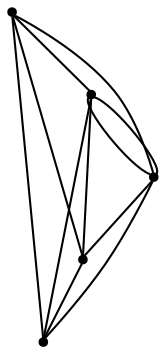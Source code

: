 graph {
  node [shape=point,comment="{\"directed\":false,\"doi\":\"10.1007/978-3-030-68766-3_21\",\"figure\":\"5 (3)\"}"]

  v0 [pos="1097.7498419319043,1066.763644473268"]
  v1 [pos="1020.6438619881983,1228.320757304951"]
  v2 [pos="994.9418368794207,846.4636036360771"]
  v3 [pos="833.3869408699256,846.4636036360771"]
  v4 [pos="789.3256995976183,1198.9455575284424"]

  v0 -- v3 [id="-1",pos="1097.7498419319043,1066.763644473268 1126.1502415456923,1066.7637080609063 1126.1502415456923,1066.7637080609063 1126.1502415456923,1066.7637080609063 1126.1502415456923,1037.392768656169 1126.1502415456923,1037.392768656169 1126.1502415456923,1037.392768656169 946.2382595846603,1037.392768656169 946.2382595846603,1037.392768656169 946.2382595846603,1037.392768656169 946.2382595846603,875.8398526086191 946.2382595846603,875.8398526086191 946.2382595846603,875.8398526086191 1027.0136091716238,875.8398526086191 1027.0136091716238,875.8398526086191 1027.0136091716238,875.8398526086191 1027.0136091716238,817.0853834467453 1027.0136091716238,817.0853834467453 1027.0136091716238,817.0853834467453 803.0404495267021,817.0853834467453 803.0404495267021,817.0853834467453 803.0404495267021,817.0853834467453 803.0404495267021,846.4646528321105 803.0404495267021,846.4646528321105 803.0404495267021,846.4646528321105 833.3869408699256,846.4636036360771 833.3869408699256,846.4636036360771 833.3869408699256,846.4636036360771"]
  v0 -- v2 [id="-2",pos="1097.7498419319043,1066.763644473268 924.2055723249315,1059.4167923224986 924.2055723249315,1059.4167923224986 924.2055723249315,1059.4167923224986 924.2055723249315,853.8031750022519 924.2055723249315,853.8031750022519 924.2055723249315,853.8031750022519 994.9418368794207,846.4636036360771 994.9418368794207,846.4636036360771 994.9418368794207,846.4636036360771"]
  v0 -- v4 [id="-6",pos="1097.7498419319043,1066.763644473268 1097.8249080589967,1103.4815632040513 1097.8249080589967,1103.4815632040513 1097.8249080589967,1103.4815632040513 953.581068529908,1103.4815632040513 953.581068529908,1103.4815632040513 953.581068529908,1103.4815632040513 953.581068529908,1191.6028385741674 953.581068529908,1191.6028385741674 953.581068529908,1191.6028385741674 1056.3891053766004,1191.6028385741674 1056.3891053766004,1191.6028385741674 1056.3891053766004,1191.6028385741674 1056.3891053766004,1265.0344792516012 1056.3891053766004,1265.0344792516012 1056.3891053766004,1265.0344792516012 880.1485278881921,1265.0344792516012 880.1485278881921,1265.0344792516012 880.1485278881921,1265.0344792516012 880.1485278881921,1235.6592794750927 880.1485278881921,1235.6592794750927 880.1485278881921,1235.6592794750927 751.6363993091471,1235.6592794750927 751.6363993091471,1235.6592794750927 751.6363993091471,1235.6592794750927 751.6363993091471,1198.9455575284424 751.6363993091471,1198.9455575284424 751.6363993091471,1198.9455575284424 789.3256995976183,1198.9455575284424 789.3256995976183,1198.9455575284424 789.3256995976183,1198.9455575284424"]
  v0 -- v2 [id="-7",pos="1097.7498419319043,1066.763644473268 916.9210739587127,1066.7637080609063 916.9210739587127,1066.7637080609063 916.9210739587127,1066.7637080609063 916.9210739587127,846.4646528321105 916.9210739587127,846.4646528321105 916.9210739587127,846.4646528321105 994.9418368794207,846.4636036360771 994.9418368794207,846.4636036360771 994.9418368794207,846.4636036360771"]
  v1 -- v3 [id="-8",pos="1020.6438619881983,1228.320757304951 1041.7034238976873,1228.3208208925894 1041.7034238976873,1228.3208208925894 1041.7034238976873,1228.3208208925894 1041.7034238976873,1206.2842068738607 1041.7034238976873,1206.2842068738607 1041.7034238976873,1206.2842068738607 938.8954506394126,1206.2842068738607 938.8954506394126,1206.2842068738607 938.8954506394126,1206.2842068738607 938.8954506394126,868.4887400860782 938.8954506394126,868.4887400860782 938.8954506394126,868.4887400860782 1019.6708002263762,868.4887400860782 1019.6708002263762,868.4887400860782 1019.6708002263762,868.4887400860782 1019.6708002263762,824.4363687940095 1019.6708002263762,824.4363687940095 1019.6708002263762,824.4363687940095 810.3832584719498,824.4363687940095 810.3832584719498,824.4363687940095 810.3832584719498,824.4363687940095 810.3832584719498,868.4928096949345 810.3832584719498,868.4928096949345 810.3832584719498,868.4928096949345 894.8342093671052,868.4928096949345 894.8342093671052,868.4928096949345 894.8342093671052,868.4928096949345 894.8342093671052,1176.91733707798 894.8342093671052,1176.91733707798 894.8342093671052,1176.91733707798 766.3220807880601,1176.91733707798 766.3220807880601,1176.91733707798 766.3220807880601,1176.91733707798 766.3220807880601,1220.9738415665433 766.3220807880601,1220.9738415665433 766.3220807880601,1220.9738415665433 894.8342093671052,1220.9738415665433 894.8342093671052,1220.9738415665433 894.8342093671052,1220.9738415665433 894.8342093671052,1250.3489777554137 894.8342093671052,1250.3489777554137 894.8342093671052,1250.3489777554137 1041.7034238976873,1250.3489777554137 1041.7034238976873,1250.3489777554137 1041.7034238976873,1250.3489777554137 1041.7034238976873,1206.2883400703554 1041.7034238976873,1206.2883400703554 1041.7034238976873,1206.2883400703554 938.8953870509949,1206.2883400703554 938.8953870509949,1206.2883400703554 938.8953870509949,1206.2883400703554 938.8953870509949,1088.7960617078634 938.8953870509949,1088.7960617078634 938.8953870509949,1088.7960617078634 1118.8074326004446,1088.7960617078634 1118.8074326004446,1088.7960617078634 1118.8074326004446,1088.7960617078634 1118.8074326004446,1044.7354240228053 1118.8074326004446,1044.7354240228053 1118.8074326004446,1044.7354240228053 938.8953870509949,1044.7354240228053 938.8953870509949,1044.7354240228053 938.8953870509949,1044.7354240228053 938.8953870509949,868.4928096949345 938.8953870509949,868.4928096949345 938.8953870509949,868.4928096949345 1019.6708002263762,868.4928096949345 1019.6708002263762,868.4928096949345 1019.6708002263762,868.4928096949345 1019.6708002263762,824.4363687940095 1019.6708002263762,824.4363687940095 1019.6708002263762,824.4363687940095 833.3119065370421,824.4363687940095 833.3119065370421,824.4363687940095 833.3119065370421,824.4363687940095 833.3869408699256,846.4636036360771 833.3869408699256,846.4636036360771 833.3869408699256,846.4636036360771"]
  v4 -- v2 [id="-9",pos="789.3256995976183,1198.9455575284424 909.5198908460184,1206.288276482717 909.5198908460184,1206.288276482717 909.5198908460184,1206.288276482717 909.5198908460184,1235.6634762592257 909.5198908460184,1235.6634762592257 909.5198908460184,1235.6634762592257 924.4597988188876,1235.6634762592257 924.4597988188876,1235.6634762592257 924.4597988188876,1235.6634762592257 924.2055723249315,853.8031750022519 924.2055723249315,853.8031750022519 924.2055723249315,853.8031750022519 994.9418368794207,846.4636036360771 994.9418368794207,846.4636036360771 994.9418368794207,846.4636036360771"]
  v3 -- v4 [id="-11",pos="833.3869408699256,846.4636036360771 909.5198908460184,853.8031750022519 909.5198908460184,853.8031750022519 909.5198908460184,853.8031750022519 909.5198908460184,1191.598705377673 909.5198908460184,1191.598705377673 909.5198908460184,1191.598705377673 789.3256995976183,1198.9455575284424 789.3256995976183,1198.9455575284424 789.3256995976183,1198.9455575284424"]
  v1 -- v0 [id="-16",pos="1020.6438619881983,1228.320757304951 924.2055723249315,1220.9697083700485 924.2055723249315,1220.9697083700485 924.2055723249315,1220.9697083700485 924.2055723249315,1074.1022938186863 924.2055723249315,1074.1022938186863 924.2055723249315,1074.1022938186863 1097.7498419319043,1066.763644473268 1097.7498419319043,1066.763644473268 1097.7498419319043,1066.763644473268"]
  v1 -- v2 [id="-22",pos="1020.6438619881983,1228.320757304951 1020.779273523686,1213.6311226122684 1020.779273523686,1213.6311226122684 1020.779273523686,1213.6311226122684 931.5483812701791,1213.6311226122684 931.5483812701791,1213.6311226122684 931.5483812701791,1213.6311226122684 931.5483812701791,1081.453342753589 931.5483812701791,1081.453342753589 931.5483812701791,1081.453342753589 1111.4644964783615,1081.453342753589 1111.4644964783615,1081.453342753589 1111.4644964783615,1081.453342753589 1111.4644964783615,1052.0782065647186 1111.4644964783615,1052.0782065647186 1111.4644964783615,1052.0782065647186 931.5483812701791,1052.0782065647186 931.5483812701791,1052.0782065647186 931.5483812701791,1052.0782065647186 931.5483812701791,861.1500907406598 931.5483812701791,861.1500907406598 931.5483812701791,861.1500907406598 1012.3279276927108,861.1500907406598 1012.3279276927108,861.1500907406598 1012.3279276927108,861.1500907406598 1012.3279276927108,831.7790877482842 1012.3279276927108,831.7790877482842 1012.3279276927108,831.7790877482842 817.7260674171976,831.7790877482842 817.7260674171976,831.7790877482842 817.7260674171976,831.7790877482842 817.7260674171976,861.1500907406598 817.7260674171976,861.1500907406598 817.7260674171976,861.1500907406598 902.177018312353,861.1500907406598 902.177018312353,861.1500907406598 902.177018312353,861.1500907406598 902.177018312353,1184.260119619893 902.177018312353,1184.260119619893 902.177018312353,1184.260119619893 773.6648897333079,1184.260119619893 773.6648897333079,1184.260119619893 773.6648897333079,1184.260119619893 773.6648897333079,1213.6311226122684 773.6648897333079,1213.6311226122684 773.6648897333079,1213.6311226122684 902.177018312353,1213.6311226122684 902.177018312353,1213.6311226122684 902.177018312353,1213.6311226122684 902.177018312353,1243.0062588011388 902.177018312353,1243.0062588011388 902.177018312353,1243.0062588011388 1034.3606149524396,1243.0062588011388 1034.3606149524396,1243.0062588011388 1034.3606149524396,1243.0062588011388 1034.3606149524396,1213.6311226122684 1034.3606149524396,1213.6311226122684 1034.3606149524396,1213.6311226122684 931.5483812701791,1213.6311226122684 931.5483812701791,1213.6311226122684 931.5483812701791,1213.6311226122684 931.5483812701791,861.1500907406598 931.5483812701791,861.1500907406598 931.5483812701791,861.1500907406598 1012.3279276927108,861.1500907406598 1012.3279276927108,861.1500907406598 1012.3279276927108,861.1500907406598 1012.3279276927108,846.4645256568335 1012.3279276927108,846.4645256568335 1012.3279276927108,846.4645256568335 994.9418368794207,846.4636036360771 994.9418368794207,846.4636036360771 994.9418368794207,846.4636036360771"]
  v1 -- v4 [id="-24",pos="1020.6438619881983,1228.320757304951 909.5198908460184,1235.659343062731 909.5198908460184,1235.659343062731 909.5198908460184,1235.659343062731 909.5198908460184,1206.2842068738607 909.5198908460184,1206.2842068738607 909.5198908460184,1206.2842068738607 789.3256995976183,1198.9455575284424 789.3256995976183,1198.9455575284424 789.3256995976183,1198.9455575284424"]
  v2 -- v3 [id="-34",pos="994.9418368794207,846.4636036360771 833.3869408699256,846.4636036360771 833.3869408699256,846.4636036360771 833.3869408699256,846.4636036360771"]
}